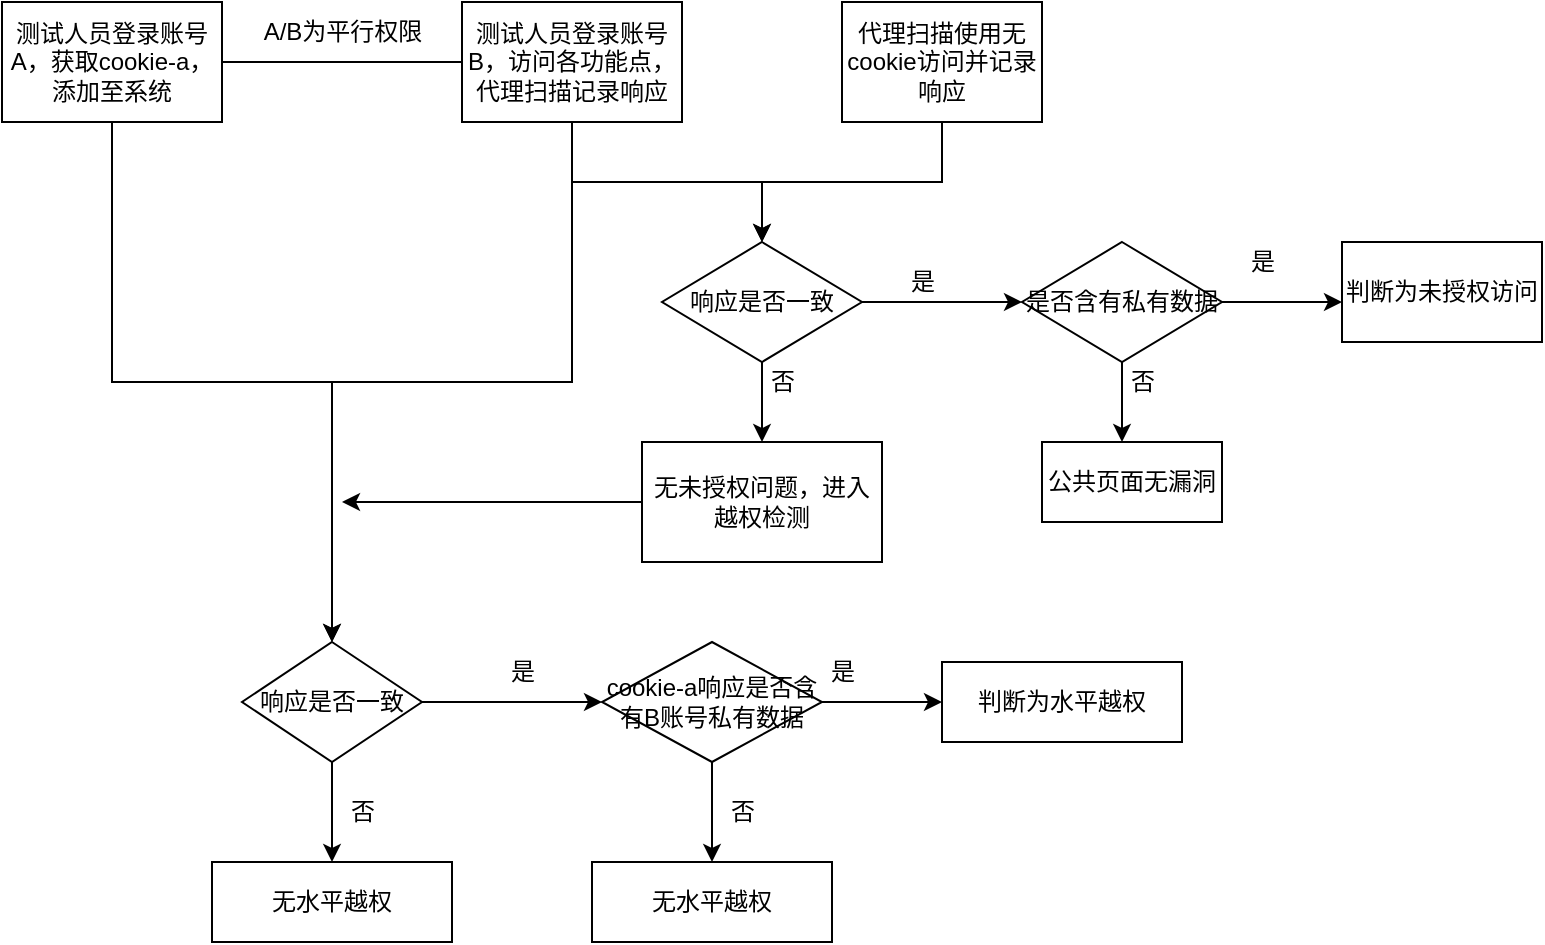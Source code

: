 <mxfile version="20.0.4" type="github">
  <diagram id="mNUrFVFDp84M8y5VHnX-" name="第 1 页">
    <mxGraphModel dx="1550" dy="835" grid="1" gridSize="10" guides="1" tooltips="1" connect="1" arrows="1" fold="1" page="1" pageScale="1" pageWidth="1500" pageHeight="2569" math="0" shadow="0">
      <root>
        <mxCell id="0" />
        <mxCell id="1" parent="0" />
        <mxCell id="bbwarOqlnp68-i9IA4N3-29" style="edgeStyle=orthogonalEdgeStyle;rounded=0;orthogonalLoop=1;jettySize=auto;html=1;exitX=0.5;exitY=1;exitDx=0;exitDy=0;" edge="1" parent="1" source="bbwarOqlnp68-i9IA4N3-1" target="bbwarOqlnp68-i9IA4N3-26">
          <mxGeometry relative="1" as="geometry" />
        </mxCell>
        <mxCell id="bbwarOqlnp68-i9IA4N3-1" value="测试人员登录账号A，获取cookie-a，添加至系统" style="rounded=0;whiteSpace=wrap;html=1;" vertex="1" parent="1">
          <mxGeometry x="350" y="180" width="110" height="60" as="geometry" />
        </mxCell>
        <mxCell id="bbwarOqlnp68-i9IA4N3-10" value="" style="edgeStyle=orthogonalEdgeStyle;rounded=0;orthogonalLoop=1;jettySize=auto;html=1;" edge="1" parent="1" source="bbwarOqlnp68-i9IA4N3-2" target="bbwarOqlnp68-i9IA4N3-9">
          <mxGeometry relative="1" as="geometry" />
        </mxCell>
        <mxCell id="bbwarOqlnp68-i9IA4N3-30" style="edgeStyle=orthogonalEdgeStyle;rounded=0;orthogonalLoop=1;jettySize=auto;html=1;exitX=0.5;exitY=1;exitDx=0;exitDy=0;entryX=0.5;entryY=0;entryDx=0;entryDy=0;" edge="1" parent="1" source="bbwarOqlnp68-i9IA4N3-2" target="bbwarOqlnp68-i9IA4N3-26">
          <mxGeometry relative="1" as="geometry" />
        </mxCell>
        <mxCell id="bbwarOqlnp68-i9IA4N3-2" value="测试人员登录账号B，访问各功能点，代理扫描记录响应" style="rounded=0;whiteSpace=wrap;html=1;" vertex="1" parent="1">
          <mxGeometry x="580" y="180" width="110" height="60" as="geometry" />
        </mxCell>
        <mxCell id="bbwarOqlnp68-i9IA4N3-11" value="" style="edgeStyle=orthogonalEdgeStyle;rounded=0;orthogonalLoop=1;jettySize=auto;html=1;" edge="1" parent="1" source="bbwarOqlnp68-i9IA4N3-4" target="bbwarOqlnp68-i9IA4N3-9">
          <mxGeometry relative="1" as="geometry" />
        </mxCell>
        <mxCell id="bbwarOqlnp68-i9IA4N3-4" value="代理扫描使用无cookie访问并记录响应" style="rounded=0;whiteSpace=wrap;html=1;" vertex="1" parent="1">
          <mxGeometry x="770" y="180" width="100" height="60" as="geometry" />
        </mxCell>
        <mxCell id="bbwarOqlnp68-i9IA4N3-6" value="A/B为平行权限" style="text;html=1;align=center;verticalAlign=middle;resizable=0;points=[];autosize=1;strokeColor=none;fillColor=none;" vertex="1" parent="1">
          <mxGeometry x="470" y="180" width="100" height="30" as="geometry" />
        </mxCell>
        <mxCell id="bbwarOqlnp68-i9IA4N3-8" value="" style="endArrow=none;html=1;rounded=0;entryX=0;entryY=0.5;entryDx=0;entryDy=0;exitX=1;exitY=0.5;exitDx=0;exitDy=0;" edge="1" parent="1" source="bbwarOqlnp68-i9IA4N3-1" target="bbwarOqlnp68-i9IA4N3-2">
          <mxGeometry width="50" height="50" relative="1" as="geometry">
            <mxPoint x="490" y="209.5" as="sourcePoint" />
            <mxPoint x="550" y="209.5" as="targetPoint" />
          </mxGeometry>
        </mxCell>
        <mxCell id="bbwarOqlnp68-i9IA4N3-13" style="edgeStyle=orthogonalEdgeStyle;rounded=0;orthogonalLoop=1;jettySize=auto;html=1;exitX=1;exitY=0.5;exitDx=0;exitDy=0;entryX=0;entryY=0.5;entryDx=0;entryDy=0;" edge="1" parent="1" source="bbwarOqlnp68-i9IA4N3-9">
          <mxGeometry relative="1" as="geometry">
            <mxPoint x="860" y="330" as="targetPoint" />
          </mxGeometry>
        </mxCell>
        <mxCell id="bbwarOqlnp68-i9IA4N3-23" style="edgeStyle=orthogonalEdgeStyle;rounded=0;orthogonalLoop=1;jettySize=auto;html=1;exitX=0.5;exitY=1;exitDx=0;exitDy=0;" edge="1" parent="1" source="bbwarOqlnp68-i9IA4N3-9">
          <mxGeometry relative="1" as="geometry">
            <mxPoint x="730" y="400" as="targetPoint" />
          </mxGeometry>
        </mxCell>
        <mxCell id="bbwarOqlnp68-i9IA4N3-9" value="响应是否一致" style="rhombus;whiteSpace=wrap;html=1;" vertex="1" parent="1">
          <mxGeometry x="680" y="300" width="100" height="60" as="geometry" />
        </mxCell>
        <mxCell id="bbwarOqlnp68-i9IA4N3-14" value="是" style="text;html=1;align=center;verticalAlign=middle;resizable=0;points=[];autosize=1;strokeColor=none;fillColor=none;" vertex="1" parent="1">
          <mxGeometry x="790" y="305" width="40" height="30" as="geometry" />
        </mxCell>
        <mxCell id="bbwarOqlnp68-i9IA4N3-16" style="edgeStyle=orthogonalEdgeStyle;rounded=0;orthogonalLoop=1;jettySize=auto;html=1;exitX=1;exitY=0.5;exitDx=0;exitDy=0;" edge="1" parent="1" source="bbwarOqlnp68-i9IA4N3-15">
          <mxGeometry relative="1" as="geometry">
            <mxPoint x="1020" y="330" as="targetPoint" />
          </mxGeometry>
        </mxCell>
        <mxCell id="bbwarOqlnp68-i9IA4N3-20" style="edgeStyle=orthogonalEdgeStyle;rounded=0;orthogonalLoop=1;jettySize=auto;html=1;exitX=0.5;exitY=1;exitDx=0;exitDy=0;" edge="1" parent="1" source="bbwarOqlnp68-i9IA4N3-15">
          <mxGeometry relative="1" as="geometry">
            <mxPoint x="910" y="400" as="targetPoint" />
          </mxGeometry>
        </mxCell>
        <mxCell id="bbwarOqlnp68-i9IA4N3-15" value="是否含有私有数据" style="rhombus;whiteSpace=wrap;html=1;" vertex="1" parent="1">
          <mxGeometry x="860" y="300" width="100" height="60" as="geometry" />
        </mxCell>
        <mxCell id="bbwarOqlnp68-i9IA4N3-17" value="是" style="text;html=1;align=center;verticalAlign=middle;resizable=0;points=[];autosize=1;strokeColor=none;fillColor=none;" vertex="1" parent="1">
          <mxGeometry x="960" y="295" width="40" height="30" as="geometry" />
        </mxCell>
        <mxCell id="bbwarOqlnp68-i9IA4N3-19" value="判断为未授权访问" style="rounded=0;whiteSpace=wrap;html=1;" vertex="1" parent="1">
          <mxGeometry x="1020" y="300" width="100" height="50" as="geometry" />
        </mxCell>
        <mxCell id="bbwarOqlnp68-i9IA4N3-21" value="否" style="text;html=1;align=center;verticalAlign=middle;resizable=0;points=[];autosize=1;strokeColor=none;fillColor=none;" vertex="1" parent="1">
          <mxGeometry x="900" y="355" width="40" height="30" as="geometry" />
        </mxCell>
        <mxCell id="bbwarOqlnp68-i9IA4N3-22" value="公共页面无漏洞" style="rounded=0;whiteSpace=wrap;html=1;" vertex="1" parent="1">
          <mxGeometry x="870" y="400" width="90" height="40" as="geometry" />
        </mxCell>
        <mxCell id="bbwarOqlnp68-i9IA4N3-24" value="否" style="text;html=1;align=center;verticalAlign=middle;resizable=0;points=[];autosize=1;strokeColor=none;fillColor=none;" vertex="1" parent="1">
          <mxGeometry x="720" y="355" width="40" height="30" as="geometry" />
        </mxCell>
        <mxCell id="bbwarOqlnp68-i9IA4N3-32" style="edgeStyle=orthogonalEdgeStyle;rounded=0;orthogonalLoop=1;jettySize=auto;html=1;exitX=0;exitY=0.5;exitDx=0;exitDy=0;" edge="1" parent="1" source="bbwarOqlnp68-i9IA4N3-25">
          <mxGeometry relative="1" as="geometry">
            <mxPoint x="520" y="430" as="targetPoint" />
          </mxGeometry>
        </mxCell>
        <mxCell id="bbwarOqlnp68-i9IA4N3-25" value="无未授权问题，进入越权检测" style="rounded=0;whiteSpace=wrap;html=1;" vertex="1" parent="1">
          <mxGeometry x="670" y="400" width="120" height="60" as="geometry" />
        </mxCell>
        <mxCell id="bbwarOqlnp68-i9IA4N3-34" style="edgeStyle=orthogonalEdgeStyle;rounded=0;orthogonalLoop=1;jettySize=auto;html=1;exitX=0.5;exitY=1;exitDx=0;exitDy=0;entryX=0.5;entryY=0;entryDx=0;entryDy=0;" edge="1" parent="1" source="bbwarOqlnp68-i9IA4N3-26" target="bbwarOqlnp68-i9IA4N3-33">
          <mxGeometry relative="1" as="geometry" />
        </mxCell>
        <mxCell id="bbwarOqlnp68-i9IA4N3-37" style="edgeStyle=orthogonalEdgeStyle;rounded=0;orthogonalLoop=1;jettySize=auto;html=1;exitX=1;exitY=0.5;exitDx=0;exitDy=0;entryX=0;entryY=0.5;entryDx=0;entryDy=0;" edge="1" parent="1" source="bbwarOqlnp68-i9IA4N3-26" target="bbwarOqlnp68-i9IA4N3-39">
          <mxGeometry relative="1" as="geometry">
            <mxPoint x="640" y="510" as="targetPoint" />
          </mxGeometry>
        </mxCell>
        <mxCell id="bbwarOqlnp68-i9IA4N3-26" value="响应是否一致" style="rhombus;whiteSpace=wrap;html=1;" vertex="1" parent="1">
          <mxGeometry x="470" y="500" width="90" height="60" as="geometry" />
        </mxCell>
        <mxCell id="bbwarOqlnp68-i9IA4N3-27" style="edgeStyle=orthogonalEdgeStyle;rounded=0;orthogonalLoop=1;jettySize=auto;html=1;exitX=0.5;exitY=1;exitDx=0;exitDy=0;" edge="1" parent="1" source="bbwarOqlnp68-i9IA4N3-26" target="bbwarOqlnp68-i9IA4N3-26">
          <mxGeometry relative="1" as="geometry" />
        </mxCell>
        <mxCell id="bbwarOqlnp68-i9IA4N3-33" value="无水平越权" style="rounded=0;whiteSpace=wrap;html=1;" vertex="1" parent="1">
          <mxGeometry x="455" y="610" width="120" height="40" as="geometry" />
        </mxCell>
        <mxCell id="bbwarOqlnp68-i9IA4N3-35" value="否" style="text;html=1;align=center;verticalAlign=middle;resizable=0;points=[];autosize=1;strokeColor=none;fillColor=none;" vertex="1" parent="1">
          <mxGeometry x="510" y="570" width="40" height="30" as="geometry" />
        </mxCell>
        <mxCell id="bbwarOqlnp68-i9IA4N3-36" value="判断为水平越权" style="rounded=0;whiteSpace=wrap;html=1;" vertex="1" parent="1">
          <mxGeometry x="820" y="510" width="120" height="40" as="geometry" />
        </mxCell>
        <mxCell id="bbwarOqlnp68-i9IA4N3-38" value="是" style="text;html=1;align=center;verticalAlign=middle;resizable=0;points=[];autosize=1;strokeColor=none;fillColor=none;" vertex="1" parent="1">
          <mxGeometry x="590" y="500" width="40" height="30" as="geometry" />
        </mxCell>
        <mxCell id="bbwarOqlnp68-i9IA4N3-40" style="edgeStyle=orthogonalEdgeStyle;rounded=0;orthogonalLoop=1;jettySize=auto;html=1;exitX=1;exitY=0.5;exitDx=0;exitDy=0;entryX=0;entryY=0.5;entryDx=0;entryDy=0;" edge="1" parent="1" source="bbwarOqlnp68-i9IA4N3-39" target="bbwarOqlnp68-i9IA4N3-36">
          <mxGeometry relative="1" as="geometry" />
        </mxCell>
        <mxCell id="bbwarOqlnp68-i9IA4N3-44" style="edgeStyle=orthogonalEdgeStyle;rounded=0;orthogonalLoop=1;jettySize=auto;html=1;exitX=0.5;exitY=1;exitDx=0;exitDy=0;entryX=0.5;entryY=0;entryDx=0;entryDy=0;" edge="1" parent="1" source="bbwarOqlnp68-i9IA4N3-39" target="bbwarOqlnp68-i9IA4N3-43">
          <mxGeometry relative="1" as="geometry" />
        </mxCell>
        <mxCell id="bbwarOqlnp68-i9IA4N3-39" value="cookie-a响应是否含有B账号私有数据" style="rhombus;whiteSpace=wrap;html=1;" vertex="1" parent="1">
          <mxGeometry x="650" y="500" width="110" height="60" as="geometry" />
        </mxCell>
        <mxCell id="bbwarOqlnp68-i9IA4N3-41" value="是" style="text;html=1;align=center;verticalAlign=middle;resizable=0;points=[];autosize=1;strokeColor=none;fillColor=none;" vertex="1" parent="1">
          <mxGeometry x="750" y="500" width="40" height="30" as="geometry" />
        </mxCell>
        <mxCell id="bbwarOqlnp68-i9IA4N3-43" value="无水平越权" style="rounded=0;whiteSpace=wrap;html=1;" vertex="1" parent="1">
          <mxGeometry x="645" y="610" width="120" height="40" as="geometry" />
        </mxCell>
        <mxCell id="bbwarOqlnp68-i9IA4N3-45" value="否" style="text;html=1;align=center;verticalAlign=middle;resizable=0;points=[];autosize=1;strokeColor=none;fillColor=none;" vertex="1" parent="1">
          <mxGeometry x="700" y="570" width="40" height="30" as="geometry" />
        </mxCell>
      </root>
    </mxGraphModel>
  </diagram>
</mxfile>
